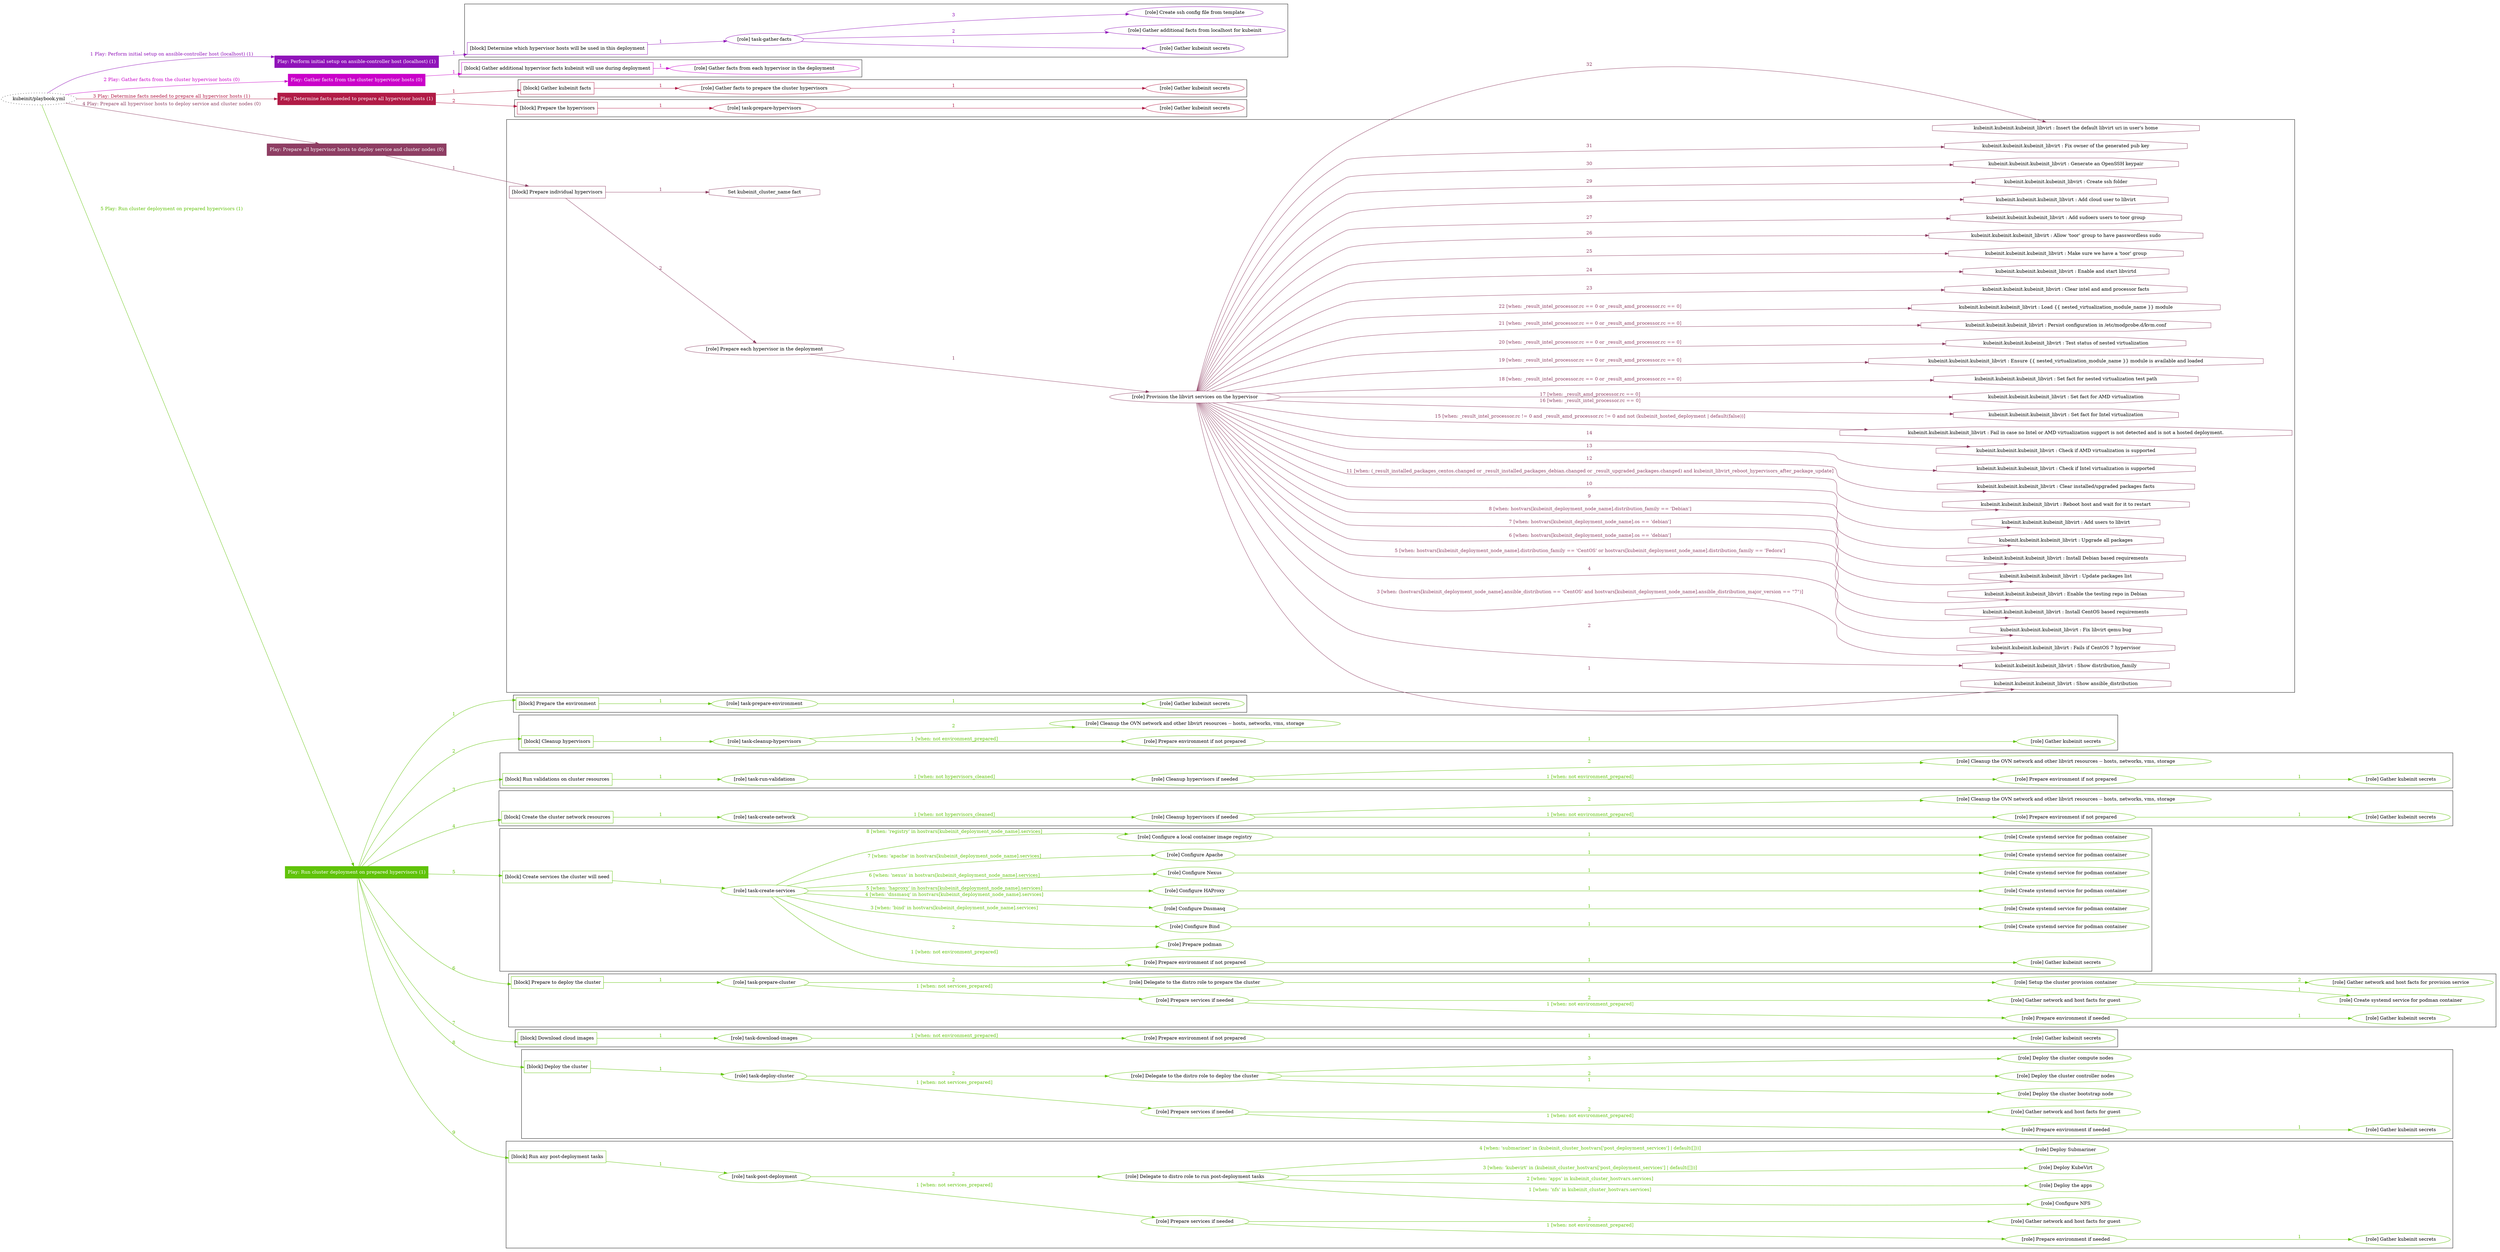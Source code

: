 digraph {
	graph [concentrate=true ordering=in rankdir=LR ratio=fill]
	edge [esep=5 sep=10]
	"kubeinit/playbook.yml" [URL="/home/runner/work/kubeinit/kubeinit/kubeinit/playbook.yml" id=playbook_eaecabcf style=dotted]
	"kubeinit/playbook.yml" -> play_b0868066 [label="1 Play: Perform initial setup on ansible-controller host (localhost) (1)" color="#9013b9" fontcolor="#9013b9" id=edge_play_b0868066 labeltooltip="1 Play: Perform initial setup on ansible-controller host (localhost) (1)" tooltip="1 Play: Perform initial setup on ansible-controller host (localhost) (1)"]
	subgraph "Play: Perform initial setup on ansible-controller host (localhost) (1)" {
		play_b0868066 [label="Play: Perform initial setup on ansible-controller host (localhost) (1)" URL="/home/runner/work/kubeinit/kubeinit/kubeinit/playbook.yml" color="#9013b9" fontcolor="#ffffff" id=play_b0868066 shape=box style=filled tooltip=localhost]
		play_b0868066 -> block_2641a1c6 [label=1 color="#9013b9" fontcolor="#9013b9" id=edge_block_2641a1c6 labeltooltip=1 tooltip=1]
		subgraph cluster_block_2641a1c6 {
			block_2641a1c6 [label="[block] Determine which hypervisor hosts will be used in this deployment" URL="/home/runner/work/kubeinit/kubeinit/kubeinit/playbook.yml" color="#9013b9" id=block_2641a1c6 labeltooltip="Determine which hypervisor hosts will be used in this deployment" shape=box tooltip="Determine which hypervisor hosts will be used in this deployment"]
			block_2641a1c6 -> role_e8855812 [label="1 " color="#9013b9" fontcolor="#9013b9" id=edge_role_e8855812 labeltooltip="1 " tooltip="1 "]
			subgraph "task-gather-facts" {
				role_e8855812 [label="[role] task-gather-facts" URL="/home/runner/work/kubeinit/kubeinit/kubeinit/playbook.yml" color="#9013b9" id=role_e8855812 tooltip="task-gather-facts"]
				role_e8855812 -> role_97d012ef [label="1 " color="#9013b9" fontcolor="#9013b9" id=edge_role_97d012ef labeltooltip="1 " tooltip="1 "]
				subgraph "Gather kubeinit secrets" {
					role_97d012ef [label="[role] Gather kubeinit secrets" URL="/home/runner/.ansible/collections/ansible_collections/kubeinit/kubeinit/roles/kubeinit_prepare/tasks/build_hypervisors_group.yml" color="#9013b9" id=role_97d012ef tooltip="Gather kubeinit secrets"]
				}
				role_e8855812 -> role_3f17c61c [label="2 " color="#9013b9" fontcolor="#9013b9" id=edge_role_3f17c61c labeltooltip="2 " tooltip="2 "]
				subgraph "Gather additional facts from localhost for kubeinit" {
					role_3f17c61c [label="[role] Gather additional facts from localhost for kubeinit" URL="/home/runner/.ansible/collections/ansible_collections/kubeinit/kubeinit/roles/kubeinit_prepare/tasks/build_hypervisors_group.yml" color="#9013b9" id=role_3f17c61c tooltip="Gather additional facts from localhost for kubeinit"]
				}
				role_e8855812 -> role_7e2da47f [label="3 " color="#9013b9" fontcolor="#9013b9" id=edge_role_7e2da47f labeltooltip="3 " tooltip="3 "]
				subgraph "Create ssh config file from template" {
					role_7e2da47f [label="[role] Create ssh config file from template" URL="/home/runner/.ansible/collections/ansible_collections/kubeinit/kubeinit/roles/kubeinit_prepare/tasks/build_hypervisors_group.yml" color="#9013b9" id=role_7e2da47f tooltip="Create ssh config file from template"]
				}
			}
		}
	}
	"kubeinit/playbook.yml" -> play_e38f3418 [label="2 Play: Gather facts from the cluster hypervisor hosts (0)" color="#ca02c9" fontcolor="#ca02c9" id=edge_play_e38f3418 labeltooltip="2 Play: Gather facts from the cluster hypervisor hosts (0)" tooltip="2 Play: Gather facts from the cluster hypervisor hosts (0)"]
	subgraph "Play: Gather facts from the cluster hypervisor hosts (0)" {
		play_e38f3418 [label="Play: Gather facts from the cluster hypervisor hosts (0)" URL="/home/runner/work/kubeinit/kubeinit/kubeinit/playbook.yml" color="#ca02c9" fontcolor="#ffffff" id=play_e38f3418 shape=box style=filled tooltip="Play: Gather facts from the cluster hypervisor hosts (0)"]
		play_e38f3418 -> block_d67c39ef [label=1 color="#ca02c9" fontcolor="#ca02c9" id=edge_block_d67c39ef labeltooltip=1 tooltip=1]
		subgraph cluster_block_d67c39ef {
			block_d67c39ef [label="[block] Gather additional hypervisor facts kubeinit will use during deployment" URL="/home/runner/work/kubeinit/kubeinit/kubeinit/playbook.yml" color="#ca02c9" id=block_d67c39ef labeltooltip="Gather additional hypervisor facts kubeinit will use during deployment" shape=box tooltip="Gather additional hypervisor facts kubeinit will use during deployment"]
			block_d67c39ef -> role_cec469be [label="1 " color="#ca02c9" fontcolor="#ca02c9" id=edge_role_cec469be labeltooltip="1 " tooltip="1 "]
			subgraph "Gather facts from each hypervisor in the deployment" {
				role_cec469be [label="[role] Gather facts from each hypervisor in the deployment" URL="/home/runner/work/kubeinit/kubeinit/kubeinit/playbook.yml" color="#ca02c9" id=role_cec469be tooltip="Gather facts from each hypervisor in the deployment"]
			}
		}
	}
	"kubeinit/playbook.yml" -> play_157a52fa [label="3 Play: Determine facts needed to prepare all hypervisor hosts (1)" color="#b11b46" fontcolor="#b11b46" id=edge_play_157a52fa labeltooltip="3 Play: Determine facts needed to prepare all hypervisor hosts (1)" tooltip="3 Play: Determine facts needed to prepare all hypervisor hosts (1)"]
	subgraph "Play: Determine facts needed to prepare all hypervisor hosts (1)" {
		play_157a52fa [label="Play: Determine facts needed to prepare all hypervisor hosts (1)" URL="/home/runner/work/kubeinit/kubeinit/kubeinit/playbook.yml" color="#b11b46" fontcolor="#ffffff" id=play_157a52fa shape=box style=filled tooltip=localhost]
		play_157a52fa -> block_67558364 [label=1 color="#b11b46" fontcolor="#b11b46" id=edge_block_67558364 labeltooltip=1 tooltip=1]
		subgraph cluster_block_67558364 {
			block_67558364 [label="[block] Gather kubeinit facts" URL="/home/runner/work/kubeinit/kubeinit/kubeinit/playbook.yml" color="#b11b46" id=block_67558364 labeltooltip="Gather kubeinit facts" shape=box tooltip="Gather kubeinit facts"]
			block_67558364 -> role_2882b8df [label="1 " color="#b11b46" fontcolor="#b11b46" id=edge_role_2882b8df labeltooltip="1 " tooltip="1 "]
			subgraph "Gather facts to prepare the cluster hypervisors" {
				role_2882b8df [label="[role] Gather facts to prepare the cluster hypervisors" URL="/home/runner/work/kubeinit/kubeinit/kubeinit/playbook.yml" color="#b11b46" id=role_2882b8df tooltip="Gather facts to prepare the cluster hypervisors"]
				role_2882b8df -> role_10b5aa38 [label="1 " color="#b11b46" fontcolor="#b11b46" id=edge_role_10b5aa38 labeltooltip="1 " tooltip="1 "]
				subgraph "Gather kubeinit secrets" {
					role_10b5aa38 [label="[role] Gather kubeinit secrets" URL="/home/runner/.ansible/collections/ansible_collections/kubeinit/kubeinit/roles/kubeinit_prepare/tasks/gather_kubeinit_facts.yml" color="#b11b46" id=role_10b5aa38 tooltip="Gather kubeinit secrets"]
				}
			}
		}
		play_157a52fa -> block_37538da3 [label=2 color="#b11b46" fontcolor="#b11b46" id=edge_block_37538da3 labeltooltip=2 tooltip=2]
		subgraph cluster_block_37538da3 {
			block_37538da3 [label="[block] Prepare the hypervisors" URL="/home/runner/work/kubeinit/kubeinit/kubeinit/playbook.yml" color="#b11b46" id=block_37538da3 labeltooltip="Prepare the hypervisors" shape=box tooltip="Prepare the hypervisors"]
			block_37538da3 -> role_4a3bc883 [label="1 " color="#b11b46" fontcolor="#b11b46" id=edge_role_4a3bc883 labeltooltip="1 " tooltip="1 "]
			subgraph "task-prepare-hypervisors" {
				role_4a3bc883 [label="[role] task-prepare-hypervisors" URL="/home/runner/work/kubeinit/kubeinit/kubeinit/playbook.yml" color="#b11b46" id=role_4a3bc883 tooltip="task-prepare-hypervisors"]
				role_4a3bc883 -> role_5a62b751 [label="1 " color="#b11b46" fontcolor="#b11b46" id=edge_role_5a62b751 labeltooltip="1 " tooltip="1 "]
				subgraph "Gather kubeinit secrets" {
					role_5a62b751 [label="[role] Gather kubeinit secrets" URL="/home/runner/.ansible/collections/ansible_collections/kubeinit/kubeinit/roles/kubeinit_prepare/tasks/gather_kubeinit_facts.yml" color="#b11b46" id=role_5a62b751 tooltip="Gather kubeinit secrets"]
				}
			}
		}
	}
	"kubeinit/playbook.yml" -> play_2df2a021 [label="4 Play: Prepare all hypervisor hosts to deploy service and cluster nodes (0)" color="#8e3e63" fontcolor="#8e3e63" id=edge_play_2df2a021 labeltooltip="4 Play: Prepare all hypervisor hosts to deploy service and cluster nodes (0)" tooltip="4 Play: Prepare all hypervisor hosts to deploy service and cluster nodes (0)"]
	subgraph "Play: Prepare all hypervisor hosts to deploy service and cluster nodes (0)" {
		play_2df2a021 [label="Play: Prepare all hypervisor hosts to deploy service and cluster nodes (0)" URL="/home/runner/work/kubeinit/kubeinit/kubeinit/playbook.yml" color="#8e3e63" fontcolor="#ffffff" id=play_2df2a021 shape=box style=filled tooltip="Play: Prepare all hypervisor hosts to deploy service and cluster nodes (0)"]
		play_2df2a021 -> block_6a1bfb3f [label=1 color="#8e3e63" fontcolor="#8e3e63" id=edge_block_6a1bfb3f labeltooltip=1 tooltip=1]
		subgraph cluster_block_6a1bfb3f {
			block_6a1bfb3f [label="[block] Prepare individual hypervisors" URL="/home/runner/work/kubeinit/kubeinit/kubeinit/playbook.yml" color="#8e3e63" id=block_6a1bfb3f labeltooltip="Prepare individual hypervisors" shape=box tooltip="Prepare individual hypervisors"]
			block_6a1bfb3f -> role_d1df4c82 [label="2 " color="#8e3e63" fontcolor="#8e3e63" id=edge_role_d1df4c82 labeltooltip="2 " tooltip="2 "]
			subgraph "Prepare each hypervisor in the deployment" {
				role_d1df4c82 [label="[role] Prepare each hypervisor in the deployment" URL="/home/runner/work/kubeinit/kubeinit/kubeinit/playbook.yml" color="#8e3e63" id=role_d1df4c82 tooltip="Prepare each hypervisor in the deployment"]
				role_d1df4c82 -> role_d41819d1 [label="1 " color="#8e3e63" fontcolor="#8e3e63" id=edge_role_d41819d1 labeltooltip="1 " tooltip="1 "]
				subgraph "Provision the libvirt services on the hypervisor" {
					role_d41819d1 [label="[role] Provision the libvirt services on the hypervisor" URL="/home/runner/.ansible/collections/ansible_collections/kubeinit/kubeinit/roles/kubeinit_prepare/tasks/prepare_hypervisor.yml" color="#8e3e63" id=role_d41819d1 tooltip="Provision the libvirt services on the hypervisor"]
					task_516c3f3e [label="kubeinit.kubeinit.kubeinit_libvirt : Show ansible_distribution" URL="/home/runner/.ansible/collections/ansible_collections/kubeinit/kubeinit/roles/kubeinit_libvirt/tasks/main.yml" color="#8e3e63" id=task_516c3f3e shape=octagon tooltip="kubeinit.kubeinit.kubeinit_libvirt : Show ansible_distribution"]
					role_d41819d1 -> task_516c3f3e [label="1 " color="#8e3e63" fontcolor="#8e3e63" id=edge_task_516c3f3e labeltooltip="1 " tooltip="1 "]
					task_472c9736 [label="kubeinit.kubeinit.kubeinit_libvirt : Show distribution_family" URL="/home/runner/.ansible/collections/ansible_collections/kubeinit/kubeinit/roles/kubeinit_libvirt/tasks/main.yml" color="#8e3e63" id=task_472c9736 shape=octagon tooltip="kubeinit.kubeinit.kubeinit_libvirt : Show distribution_family"]
					role_d41819d1 -> task_472c9736 [label="2 " color="#8e3e63" fontcolor="#8e3e63" id=edge_task_472c9736 labeltooltip="2 " tooltip="2 "]
					task_d9d8b03d [label="kubeinit.kubeinit.kubeinit_libvirt : Fails if CentOS 7 hypervisor" URL="/home/runner/.ansible/collections/ansible_collections/kubeinit/kubeinit/roles/kubeinit_libvirt/tasks/main.yml" color="#8e3e63" id=task_d9d8b03d shape=octagon tooltip="kubeinit.kubeinit.kubeinit_libvirt : Fails if CentOS 7 hypervisor"]
					role_d41819d1 -> task_d9d8b03d [label="3 [when: (hostvars[kubeinit_deployment_node_name].ansible_distribution == 'CentOS' and hostvars[kubeinit_deployment_node_name].ansible_distribution_major_version == \"7\")]" color="#8e3e63" fontcolor="#8e3e63" id=edge_task_d9d8b03d labeltooltip="3 [when: (hostvars[kubeinit_deployment_node_name].ansible_distribution == 'CentOS' and hostvars[kubeinit_deployment_node_name].ansible_distribution_major_version == \"7\")]" tooltip="3 [when: (hostvars[kubeinit_deployment_node_name].ansible_distribution == 'CentOS' and hostvars[kubeinit_deployment_node_name].ansible_distribution_major_version == \"7\")]"]
					task_759749cd [label="kubeinit.kubeinit.kubeinit_libvirt : Fix libvirt qemu bug" URL="/home/runner/.ansible/collections/ansible_collections/kubeinit/kubeinit/roles/kubeinit_libvirt/tasks/main.yml" color="#8e3e63" id=task_759749cd shape=octagon tooltip="kubeinit.kubeinit.kubeinit_libvirt : Fix libvirt qemu bug"]
					role_d41819d1 -> task_759749cd [label="4 " color="#8e3e63" fontcolor="#8e3e63" id=edge_task_759749cd labeltooltip="4 " tooltip="4 "]
					task_7c61a6cf [label="kubeinit.kubeinit.kubeinit_libvirt : Install CentOS based requirements" URL="/home/runner/.ansible/collections/ansible_collections/kubeinit/kubeinit/roles/kubeinit_libvirt/tasks/main.yml" color="#8e3e63" id=task_7c61a6cf shape=octagon tooltip="kubeinit.kubeinit.kubeinit_libvirt : Install CentOS based requirements"]
					role_d41819d1 -> task_7c61a6cf [label="5 [when: hostvars[kubeinit_deployment_node_name].distribution_family == 'CentOS' or hostvars[kubeinit_deployment_node_name].distribution_family == 'Fedora']" color="#8e3e63" fontcolor="#8e3e63" id=edge_task_7c61a6cf labeltooltip="5 [when: hostvars[kubeinit_deployment_node_name].distribution_family == 'CentOS' or hostvars[kubeinit_deployment_node_name].distribution_family == 'Fedora']" tooltip="5 [when: hostvars[kubeinit_deployment_node_name].distribution_family == 'CentOS' or hostvars[kubeinit_deployment_node_name].distribution_family == 'Fedora']"]
					task_3d4e02b1 [label="kubeinit.kubeinit.kubeinit_libvirt : Enable the testing repo in Debian" URL="/home/runner/.ansible/collections/ansible_collections/kubeinit/kubeinit/roles/kubeinit_libvirt/tasks/main.yml" color="#8e3e63" id=task_3d4e02b1 shape=octagon tooltip="kubeinit.kubeinit.kubeinit_libvirt : Enable the testing repo in Debian"]
					role_d41819d1 -> task_3d4e02b1 [label="6 [when: hostvars[kubeinit_deployment_node_name].os == 'debian']" color="#8e3e63" fontcolor="#8e3e63" id=edge_task_3d4e02b1 labeltooltip="6 [when: hostvars[kubeinit_deployment_node_name].os == 'debian']" tooltip="6 [when: hostvars[kubeinit_deployment_node_name].os == 'debian']"]
					task_6b0ca02a [label="kubeinit.kubeinit.kubeinit_libvirt : Update packages list" URL="/home/runner/.ansible/collections/ansible_collections/kubeinit/kubeinit/roles/kubeinit_libvirt/tasks/main.yml" color="#8e3e63" id=task_6b0ca02a shape=octagon tooltip="kubeinit.kubeinit.kubeinit_libvirt : Update packages list"]
					role_d41819d1 -> task_6b0ca02a [label="7 [when: hostvars[kubeinit_deployment_node_name].os == 'debian']" color="#8e3e63" fontcolor="#8e3e63" id=edge_task_6b0ca02a labeltooltip="7 [when: hostvars[kubeinit_deployment_node_name].os == 'debian']" tooltip="7 [when: hostvars[kubeinit_deployment_node_name].os == 'debian']"]
					task_b330d4b6 [label="kubeinit.kubeinit.kubeinit_libvirt : Install Debian based requirements" URL="/home/runner/.ansible/collections/ansible_collections/kubeinit/kubeinit/roles/kubeinit_libvirt/tasks/main.yml" color="#8e3e63" id=task_b330d4b6 shape=octagon tooltip="kubeinit.kubeinit.kubeinit_libvirt : Install Debian based requirements"]
					role_d41819d1 -> task_b330d4b6 [label="8 [when: hostvars[kubeinit_deployment_node_name].distribution_family == 'Debian']" color="#8e3e63" fontcolor="#8e3e63" id=edge_task_b330d4b6 labeltooltip="8 [when: hostvars[kubeinit_deployment_node_name].distribution_family == 'Debian']" tooltip="8 [when: hostvars[kubeinit_deployment_node_name].distribution_family == 'Debian']"]
					task_cc2ae2c5 [label="kubeinit.kubeinit.kubeinit_libvirt : Upgrade all packages" URL="/home/runner/.ansible/collections/ansible_collections/kubeinit/kubeinit/roles/kubeinit_libvirt/tasks/main.yml" color="#8e3e63" id=task_cc2ae2c5 shape=octagon tooltip="kubeinit.kubeinit.kubeinit_libvirt : Upgrade all packages"]
					role_d41819d1 -> task_cc2ae2c5 [label="9 " color="#8e3e63" fontcolor="#8e3e63" id=edge_task_cc2ae2c5 labeltooltip="9 " tooltip="9 "]
					task_a1b4ab1f [label="kubeinit.kubeinit.kubeinit_libvirt : Add users to libvirt" URL="/home/runner/.ansible/collections/ansible_collections/kubeinit/kubeinit/roles/kubeinit_libvirt/tasks/main.yml" color="#8e3e63" id=task_a1b4ab1f shape=octagon tooltip="kubeinit.kubeinit.kubeinit_libvirt : Add users to libvirt"]
					role_d41819d1 -> task_a1b4ab1f [label="10 " color="#8e3e63" fontcolor="#8e3e63" id=edge_task_a1b4ab1f labeltooltip="10 " tooltip="10 "]
					task_a27bb873 [label="kubeinit.kubeinit.kubeinit_libvirt : Reboot host and wait for it to restart" URL="/home/runner/.ansible/collections/ansible_collections/kubeinit/kubeinit/roles/kubeinit_libvirt/tasks/main.yml" color="#8e3e63" id=task_a27bb873 shape=octagon tooltip="kubeinit.kubeinit.kubeinit_libvirt : Reboot host and wait for it to restart"]
					role_d41819d1 -> task_a27bb873 [label="11 [when: (_result_installed_packages_centos.changed or _result_installed_packages_debian.changed or _result_upgraded_packages.changed) and kubeinit_libvirt_reboot_hypervisors_after_package_update]" color="#8e3e63" fontcolor="#8e3e63" id=edge_task_a27bb873 labeltooltip="11 [when: (_result_installed_packages_centos.changed or _result_installed_packages_debian.changed or _result_upgraded_packages.changed) and kubeinit_libvirt_reboot_hypervisors_after_package_update]" tooltip="11 [when: (_result_installed_packages_centos.changed or _result_installed_packages_debian.changed or _result_upgraded_packages.changed) and kubeinit_libvirt_reboot_hypervisors_after_package_update]"]
					task_0bc5b1aa [label="kubeinit.kubeinit.kubeinit_libvirt : Clear installed/upgraded packages facts" URL="/home/runner/.ansible/collections/ansible_collections/kubeinit/kubeinit/roles/kubeinit_libvirt/tasks/main.yml" color="#8e3e63" id=task_0bc5b1aa shape=octagon tooltip="kubeinit.kubeinit.kubeinit_libvirt : Clear installed/upgraded packages facts"]
					role_d41819d1 -> task_0bc5b1aa [label="12 " color="#8e3e63" fontcolor="#8e3e63" id=edge_task_0bc5b1aa labeltooltip="12 " tooltip="12 "]
					task_7b8883b3 [label="kubeinit.kubeinit.kubeinit_libvirt : Check if Intel virtualization is supported" URL="/home/runner/.ansible/collections/ansible_collections/kubeinit/kubeinit/roles/kubeinit_libvirt/tasks/main.yml" color="#8e3e63" id=task_7b8883b3 shape=octagon tooltip="kubeinit.kubeinit.kubeinit_libvirt : Check if Intel virtualization is supported"]
					role_d41819d1 -> task_7b8883b3 [label="13 " color="#8e3e63" fontcolor="#8e3e63" id=edge_task_7b8883b3 labeltooltip="13 " tooltip="13 "]
					task_40979b9d [label="kubeinit.kubeinit.kubeinit_libvirt : Check if AMD virtualization is supported" URL="/home/runner/.ansible/collections/ansible_collections/kubeinit/kubeinit/roles/kubeinit_libvirt/tasks/main.yml" color="#8e3e63" id=task_40979b9d shape=octagon tooltip="kubeinit.kubeinit.kubeinit_libvirt : Check if AMD virtualization is supported"]
					role_d41819d1 -> task_40979b9d [label="14 " color="#8e3e63" fontcolor="#8e3e63" id=edge_task_40979b9d labeltooltip="14 " tooltip="14 "]
					task_2dca52bd [label="kubeinit.kubeinit.kubeinit_libvirt : Fail in case no Intel or AMD virtualization support is not detected and is not a hosted deployment." URL="/home/runner/.ansible/collections/ansible_collections/kubeinit/kubeinit/roles/kubeinit_libvirt/tasks/main.yml" color="#8e3e63" id=task_2dca52bd shape=octagon tooltip="kubeinit.kubeinit.kubeinit_libvirt : Fail in case no Intel or AMD virtualization support is not detected and is not a hosted deployment."]
					role_d41819d1 -> task_2dca52bd [label="15 [when: _result_intel_processor.rc != 0 and _result_amd_processor.rc != 0 and not (kubeinit_hosted_deployment | default(false))]" color="#8e3e63" fontcolor="#8e3e63" id=edge_task_2dca52bd labeltooltip="15 [when: _result_intel_processor.rc != 0 and _result_amd_processor.rc != 0 and not (kubeinit_hosted_deployment | default(false))]" tooltip="15 [when: _result_intel_processor.rc != 0 and _result_amd_processor.rc != 0 and not (kubeinit_hosted_deployment | default(false))]"]
					task_59ec119d [label="kubeinit.kubeinit.kubeinit_libvirt : Set fact for Intel virtualization" URL="/home/runner/.ansible/collections/ansible_collections/kubeinit/kubeinit/roles/kubeinit_libvirt/tasks/main.yml" color="#8e3e63" id=task_59ec119d shape=octagon tooltip="kubeinit.kubeinit.kubeinit_libvirt : Set fact for Intel virtualization"]
					role_d41819d1 -> task_59ec119d [label="16 [when: _result_intel_processor.rc == 0]" color="#8e3e63" fontcolor="#8e3e63" id=edge_task_59ec119d labeltooltip="16 [when: _result_intel_processor.rc == 0]" tooltip="16 [when: _result_intel_processor.rc == 0]"]
					task_8e91d3f6 [label="kubeinit.kubeinit.kubeinit_libvirt : Set fact for AMD virtualization" URL="/home/runner/.ansible/collections/ansible_collections/kubeinit/kubeinit/roles/kubeinit_libvirt/tasks/main.yml" color="#8e3e63" id=task_8e91d3f6 shape=octagon tooltip="kubeinit.kubeinit.kubeinit_libvirt : Set fact for AMD virtualization"]
					role_d41819d1 -> task_8e91d3f6 [label="17 [when: _result_amd_processor.rc == 0]" color="#8e3e63" fontcolor="#8e3e63" id=edge_task_8e91d3f6 labeltooltip="17 [when: _result_amd_processor.rc == 0]" tooltip="17 [when: _result_amd_processor.rc == 0]"]
					task_3128c56c [label="kubeinit.kubeinit.kubeinit_libvirt : Set fact for nested virtualization test path" URL="/home/runner/.ansible/collections/ansible_collections/kubeinit/kubeinit/roles/kubeinit_libvirt/tasks/main.yml" color="#8e3e63" id=task_3128c56c shape=octagon tooltip="kubeinit.kubeinit.kubeinit_libvirt : Set fact for nested virtualization test path"]
					role_d41819d1 -> task_3128c56c [label="18 [when: _result_intel_processor.rc == 0 or _result_amd_processor.rc == 0]" color="#8e3e63" fontcolor="#8e3e63" id=edge_task_3128c56c labeltooltip="18 [when: _result_intel_processor.rc == 0 or _result_amd_processor.rc == 0]" tooltip="18 [when: _result_intel_processor.rc == 0 or _result_amd_processor.rc == 0]"]
					task_c48c03e2 [label="kubeinit.kubeinit.kubeinit_libvirt : Ensure {{ nested_virtualization_module_name }} module is available and loaded" URL="/home/runner/.ansible/collections/ansible_collections/kubeinit/kubeinit/roles/kubeinit_libvirt/tasks/main.yml" color="#8e3e63" id=task_c48c03e2 shape=octagon tooltip="kubeinit.kubeinit.kubeinit_libvirt : Ensure {{ nested_virtualization_module_name }} module is available and loaded"]
					role_d41819d1 -> task_c48c03e2 [label="19 [when: _result_intel_processor.rc == 0 or _result_amd_processor.rc == 0]" color="#8e3e63" fontcolor="#8e3e63" id=edge_task_c48c03e2 labeltooltip="19 [when: _result_intel_processor.rc == 0 or _result_amd_processor.rc == 0]" tooltip="19 [when: _result_intel_processor.rc == 0 or _result_amd_processor.rc == 0]"]
					task_c4c6c3fd [label="kubeinit.kubeinit.kubeinit_libvirt : Test status of nested virtualization" URL="/home/runner/.ansible/collections/ansible_collections/kubeinit/kubeinit/roles/kubeinit_libvirt/tasks/main.yml" color="#8e3e63" id=task_c4c6c3fd shape=octagon tooltip="kubeinit.kubeinit.kubeinit_libvirt : Test status of nested virtualization"]
					role_d41819d1 -> task_c4c6c3fd [label="20 [when: _result_intel_processor.rc == 0 or _result_amd_processor.rc == 0]" color="#8e3e63" fontcolor="#8e3e63" id=edge_task_c4c6c3fd labeltooltip="20 [when: _result_intel_processor.rc == 0 or _result_amd_processor.rc == 0]" tooltip="20 [when: _result_intel_processor.rc == 0 or _result_amd_processor.rc == 0]"]
					task_3dc3e2b3 [label="kubeinit.kubeinit.kubeinit_libvirt : Persist configuration in /etc/modprobe.d/kvm.conf" URL="/home/runner/.ansible/collections/ansible_collections/kubeinit/kubeinit/roles/kubeinit_libvirt/tasks/main.yml" color="#8e3e63" id=task_3dc3e2b3 shape=octagon tooltip="kubeinit.kubeinit.kubeinit_libvirt : Persist configuration in /etc/modprobe.d/kvm.conf"]
					role_d41819d1 -> task_3dc3e2b3 [label="21 [when: _result_intel_processor.rc == 0 or _result_amd_processor.rc == 0]" color="#8e3e63" fontcolor="#8e3e63" id=edge_task_3dc3e2b3 labeltooltip="21 [when: _result_intel_processor.rc == 0 or _result_amd_processor.rc == 0]" tooltip="21 [when: _result_intel_processor.rc == 0 or _result_amd_processor.rc == 0]"]
					task_6bf8427a [label="kubeinit.kubeinit.kubeinit_libvirt : Load {{ nested_virtualization_module_name }} module" URL="/home/runner/.ansible/collections/ansible_collections/kubeinit/kubeinit/roles/kubeinit_libvirt/tasks/main.yml" color="#8e3e63" id=task_6bf8427a shape=octagon tooltip="kubeinit.kubeinit.kubeinit_libvirt : Load {{ nested_virtualization_module_name }} module"]
					role_d41819d1 -> task_6bf8427a [label="22 [when: _result_intel_processor.rc == 0 or _result_amd_processor.rc == 0]" color="#8e3e63" fontcolor="#8e3e63" id=edge_task_6bf8427a labeltooltip="22 [when: _result_intel_processor.rc == 0 or _result_amd_processor.rc == 0]" tooltip="22 [when: _result_intel_processor.rc == 0 or _result_amd_processor.rc == 0]"]
					task_0333996e [label="kubeinit.kubeinit.kubeinit_libvirt : Clear intel and amd processor facts" URL="/home/runner/.ansible/collections/ansible_collections/kubeinit/kubeinit/roles/kubeinit_libvirt/tasks/main.yml" color="#8e3e63" id=task_0333996e shape=octagon tooltip="kubeinit.kubeinit.kubeinit_libvirt : Clear intel and amd processor facts"]
					role_d41819d1 -> task_0333996e [label="23 " color="#8e3e63" fontcolor="#8e3e63" id=edge_task_0333996e labeltooltip="23 " tooltip="23 "]
					task_ed7cd497 [label="kubeinit.kubeinit.kubeinit_libvirt : Enable and start libvirtd" URL="/home/runner/.ansible/collections/ansible_collections/kubeinit/kubeinit/roles/kubeinit_libvirt/tasks/main.yml" color="#8e3e63" id=task_ed7cd497 shape=octagon tooltip="kubeinit.kubeinit.kubeinit_libvirt : Enable and start libvirtd"]
					role_d41819d1 -> task_ed7cd497 [label="24 " color="#8e3e63" fontcolor="#8e3e63" id=edge_task_ed7cd497 labeltooltip="24 " tooltip="24 "]
					task_77a6ce5e [label="kubeinit.kubeinit.kubeinit_libvirt : Make sure we have a 'toor' group" URL="/home/runner/.ansible/collections/ansible_collections/kubeinit/kubeinit/roles/kubeinit_libvirt/tasks/60_create_cloud_user.yml" color="#8e3e63" id=task_77a6ce5e shape=octagon tooltip="kubeinit.kubeinit.kubeinit_libvirt : Make sure we have a 'toor' group"]
					role_d41819d1 -> task_77a6ce5e [label="25 " color="#8e3e63" fontcolor="#8e3e63" id=edge_task_77a6ce5e labeltooltip="25 " tooltip="25 "]
					task_3077507d [label="kubeinit.kubeinit.kubeinit_libvirt : Allow 'toor' group to have passwordless sudo" URL="/home/runner/.ansible/collections/ansible_collections/kubeinit/kubeinit/roles/kubeinit_libvirt/tasks/60_create_cloud_user.yml" color="#8e3e63" id=task_3077507d shape=octagon tooltip="kubeinit.kubeinit.kubeinit_libvirt : Allow 'toor' group to have passwordless sudo"]
					role_d41819d1 -> task_3077507d [label="26 " color="#8e3e63" fontcolor="#8e3e63" id=edge_task_3077507d labeltooltip="26 " tooltip="26 "]
					task_5537939f [label="kubeinit.kubeinit.kubeinit_libvirt : Add sudoers users to toor group" URL="/home/runner/.ansible/collections/ansible_collections/kubeinit/kubeinit/roles/kubeinit_libvirt/tasks/60_create_cloud_user.yml" color="#8e3e63" id=task_5537939f shape=octagon tooltip="kubeinit.kubeinit.kubeinit_libvirt : Add sudoers users to toor group"]
					role_d41819d1 -> task_5537939f [label="27 " color="#8e3e63" fontcolor="#8e3e63" id=edge_task_5537939f labeltooltip="27 " tooltip="27 "]
					task_bd247923 [label="kubeinit.kubeinit.kubeinit_libvirt : Add cloud user to libvirt" URL="/home/runner/.ansible/collections/ansible_collections/kubeinit/kubeinit/roles/kubeinit_libvirt/tasks/60_create_cloud_user.yml" color="#8e3e63" id=task_bd247923 shape=octagon tooltip="kubeinit.kubeinit.kubeinit_libvirt : Add cloud user to libvirt"]
					role_d41819d1 -> task_bd247923 [label="28 " color="#8e3e63" fontcolor="#8e3e63" id=edge_task_bd247923 labeltooltip="28 " tooltip="28 "]
					task_9cdebf39 [label="kubeinit.kubeinit.kubeinit_libvirt : Create ssh folder" URL="/home/runner/.ansible/collections/ansible_collections/kubeinit/kubeinit/roles/kubeinit_libvirt/tasks/60_create_cloud_user.yml" color="#8e3e63" id=task_9cdebf39 shape=octagon tooltip="kubeinit.kubeinit.kubeinit_libvirt : Create ssh folder"]
					role_d41819d1 -> task_9cdebf39 [label="29 " color="#8e3e63" fontcolor="#8e3e63" id=edge_task_9cdebf39 labeltooltip="29 " tooltip="29 "]
					task_344936f1 [label="kubeinit.kubeinit.kubeinit_libvirt : Generate an OpenSSH keypair" URL="/home/runner/.ansible/collections/ansible_collections/kubeinit/kubeinit/roles/kubeinit_libvirt/tasks/60_create_cloud_user.yml" color="#8e3e63" id=task_344936f1 shape=octagon tooltip="kubeinit.kubeinit.kubeinit_libvirt : Generate an OpenSSH keypair"]
					role_d41819d1 -> task_344936f1 [label="30 " color="#8e3e63" fontcolor="#8e3e63" id=edge_task_344936f1 labeltooltip="30 " tooltip="30 "]
					task_749344f7 [label="kubeinit.kubeinit.kubeinit_libvirt : Fix owner of the generated pub key" URL="/home/runner/.ansible/collections/ansible_collections/kubeinit/kubeinit/roles/kubeinit_libvirt/tasks/60_create_cloud_user.yml" color="#8e3e63" id=task_749344f7 shape=octagon tooltip="kubeinit.kubeinit.kubeinit_libvirt : Fix owner of the generated pub key"]
					role_d41819d1 -> task_749344f7 [label="31 " color="#8e3e63" fontcolor="#8e3e63" id=edge_task_749344f7 labeltooltip="31 " tooltip="31 "]
					task_885183f2 [label="kubeinit.kubeinit.kubeinit_libvirt : Insert the default libvirt uri in user's home" URL="/home/runner/.ansible/collections/ansible_collections/kubeinit/kubeinit/roles/kubeinit_libvirt/tasks/60_create_cloud_user.yml" color="#8e3e63" id=task_885183f2 shape=octagon tooltip="kubeinit.kubeinit.kubeinit_libvirt : Insert the default libvirt uri in user's home"]
					role_d41819d1 -> task_885183f2 [label="32 " color="#8e3e63" fontcolor="#8e3e63" id=edge_task_885183f2 labeltooltip="32 " tooltip="32 "]
				}
			}
			task_da71e76d [label="Set kubeinit_cluster_name fact" URL="/home/runner/work/kubeinit/kubeinit/kubeinit/playbook.yml" color="#8e3e63" id=task_da71e76d shape=octagon tooltip="Set kubeinit_cluster_name fact"]
			block_6a1bfb3f -> task_da71e76d [label="1 " color="#8e3e63" fontcolor="#8e3e63" id=edge_task_da71e76d labeltooltip="1 " tooltip="1 "]
		}
	}
	"kubeinit/playbook.yml" -> play_d39940c7 [label="5 Play: Run cluster deployment on prepared hypervisors (1)" color="#60c309" fontcolor="#60c309" id=edge_play_d39940c7 labeltooltip="5 Play: Run cluster deployment on prepared hypervisors (1)" tooltip="5 Play: Run cluster deployment on prepared hypervisors (1)"]
	subgraph "Play: Run cluster deployment on prepared hypervisors (1)" {
		play_d39940c7 [label="Play: Run cluster deployment on prepared hypervisors (1)" URL="/home/runner/work/kubeinit/kubeinit/kubeinit/playbook.yml" color="#60c309" fontcolor="#ffffff" id=play_d39940c7 shape=box style=filled tooltip=localhost]
		play_d39940c7 -> block_2b1966e7 [label=1 color="#60c309" fontcolor="#60c309" id=edge_block_2b1966e7 labeltooltip=1 tooltip=1]
		subgraph cluster_block_2b1966e7 {
			block_2b1966e7 [label="[block] Prepare the environment" URL="/home/runner/work/kubeinit/kubeinit/kubeinit/playbook.yml" color="#60c309" id=block_2b1966e7 labeltooltip="Prepare the environment" shape=box tooltip="Prepare the environment"]
			block_2b1966e7 -> role_8a8901e0 [label="1 " color="#60c309" fontcolor="#60c309" id=edge_role_8a8901e0 labeltooltip="1 " tooltip="1 "]
			subgraph "task-prepare-environment" {
				role_8a8901e0 [label="[role] task-prepare-environment" URL="/home/runner/work/kubeinit/kubeinit/kubeinit/playbook.yml" color="#60c309" id=role_8a8901e0 tooltip="task-prepare-environment"]
				role_8a8901e0 -> role_713b06fb [label="1 " color="#60c309" fontcolor="#60c309" id=edge_role_713b06fb labeltooltip="1 " tooltip="1 "]
				subgraph "Gather kubeinit secrets" {
					role_713b06fb [label="[role] Gather kubeinit secrets" URL="/home/runner/.ansible/collections/ansible_collections/kubeinit/kubeinit/roles/kubeinit_prepare/tasks/gather_kubeinit_facts.yml" color="#60c309" id=role_713b06fb tooltip="Gather kubeinit secrets"]
				}
			}
		}
		play_d39940c7 -> block_d382ce40 [label=2 color="#60c309" fontcolor="#60c309" id=edge_block_d382ce40 labeltooltip=2 tooltip=2]
		subgraph cluster_block_d382ce40 {
			block_d382ce40 [label="[block] Cleanup hypervisors" URL="/home/runner/work/kubeinit/kubeinit/kubeinit/playbook.yml" color="#60c309" id=block_d382ce40 labeltooltip="Cleanup hypervisors" shape=box tooltip="Cleanup hypervisors"]
			block_d382ce40 -> role_b132155a [label="1 " color="#60c309" fontcolor="#60c309" id=edge_role_b132155a labeltooltip="1 " tooltip="1 "]
			subgraph "task-cleanup-hypervisors" {
				role_b132155a [label="[role] task-cleanup-hypervisors" URL="/home/runner/work/kubeinit/kubeinit/kubeinit/playbook.yml" color="#60c309" id=role_b132155a tooltip="task-cleanup-hypervisors"]
				role_b132155a -> role_64c0f18d [label="1 [when: not environment_prepared]" color="#60c309" fontcolor="#60c309" id=edge_role_64c0f18d labeltooltip="1 [when: not environment_prepared]" tooltip="1 [when: not environment_prepared]"]
				subgraph "Prepare environment if not prepared" {
					role_64c0f18d [label="[role] Prepare environment if not prepared" URL="/home/runner/.ansible/collections/ansible_collections/kubeinit/kubeinit/roles/kubeinit_prepare/tasks/cleanup_hypervisors.yml" color="#60c309" id=role_64c0f18d tooltip="Prepare environment if not prepared"]
					role_64c0f18d -> role_5b665106 [label="1 " color="#60c309" fontcolor="#60c309" id=edge_role_5b665106 labeltooltip="1 " tooltip="1 "]
					subgraph "Gather kubeinit secrets" {
						role_5b665106 [label="[role] Gather kubeinit secrets" URL="/home/runner/.ansible/collections/ansible_collections/kubeinit/kubeinit/roles/kubeinit_prepare/tasks/gather_kubeinit_facts.yml" color="#60c309" id=role_5b665106 tooltip="Gather kubeinit secrets"]
					}
				}
				role_b132155a -> role_49bf19aa [label="2 " color="#60c309" fontcolor="#60c309" id=edge_role_49bf19aa labeltooltip="2 " tooltip="2 "]
				subgraph "Cleanup the OVN network and other libvirt resources -- hosts, networks, vms, storage" {
					role_49bf19aa [label="[role] Cleanup the OVN network and other libvirt resources -- hosts, networks, vms, storage" URL="/home/runner/.ansible/collections/ansible_collections/kubeinit/kubeinit/roles/kubeinit_prepare/tasks/cleanup_hypervisors.yml" color="#60c309" id=role_49bf19aa tooltip="Cleanup the OVN network and other libvirt resources -- hosts, networks, vms, storage"]
				}
			}
		}
		play_d39940c7 -> block_312712c1 [label=3 color="#60c309" fontcolor="#60c309" id=edge_block_312712c1 labeltooltip=3 tooltip=3]
		subgraph cluster_block_312712c1 {
			block_312712c1 [label="[block] Run validations on cluster resources" URL="/home/runner/work/kubeinit/kubeinit/kubeinit/playbook.yml" color="#60c309" id=block_312712c1 labeltooltip="Run validations on cluster resources" shape=box tooltip="Run validations on cluster resources"]
			block_312712c1 -> role_96a09d00 [label="1 " color="#60c309" fontcolor="#60c309" id=edge_role_96a09d00 labeltooltip="1 " tooltip="1 "]
			subgraph "task-run-validations" {
				role_96a09d00 [label="[role] task-run-validations" URL="/home/runner/work/kubeinit/kubeinit/kubeinit/playbook.yml" color="#60c309" id=role_96a09d00 tooltip="task-run-validations"]
				role_96a09d00 -> role_e964af31 [label="1 [when: not hypervisors_cleaned]" color="#60c309" fontcolor="#60c309" id=edge_role_e964af31 labeltooltip="1 [when: not hypervisors_cleaned]" tooltip="1 [when: not hypervisors_cleaned]"]
				subgraph "Cleanup hypervisors if needed" {
					role_e964af31 [label="[role] Cleanup hypervisors if needed" URL="/home/runner/.ansible/collections/ansible_collections/kubeinit/kubeinit/roles/kubeinit_validations/tasks/main.yml" color="#60c309" id=role_e964af31 tooltip="Cleanup hypervisors if needed"]
					role_e964af31 -> role_35665ffd [label="1 [when: not environment_prepared]" color="#60c309" fontcolor="#60c309" id=edge_role_35665ffd labeltooltip="1 [when: not environment_prepared]" tooltip="1 [when: not environment_prepared]"]
					subgraph "Prepare environment if not prepared" {
						role_35665ffd [label="[role] Prepare environment if not prepared" URL="/home/runner/.ansible/collections/ansible_collections/kubeinit/kubeinit/roles/kubeinit_prepare/tasks/cleanup_hypervisors.yml" color="#60c309" id=role_35665ffd tooltip="Prepare environment if not prepared"]
						role_35665ffd -> role_e4be4227 [label="1 " color="#60c309" fontcolor="#60c309" id=edge_role_e4be4227 labeltooltip="1 " tooltip="1 "]
						subgraph "Gather kubeinit secrets" {
							role_e4be4227 [label="[role] Gather kubeinit secrets" URL="/home/runner/.ansible/collections/ansible_collections/kubeinit/kubeinit/roles/kubeinit_prepare/tasks/gather_kubeinit_facts.yml" color="#60c309" id=role_e4be4227 tooltip="Gather kubeinit secrets"]
						}
					}
					role_e964af31 -> role_0c91d61a [label="2 " color="#60c309" fontcolor="#60c309" id=edge_role_0c91d61a labeltooltip="2 " tooltip="2 "]
					subgraph "Cleanup the OVN network and other libvirt resources -- hosts, networks, vms, storage" {
						role_0c91d61a [label="[role] Cleanup the OVN network and other libvirt resources -- hosts, networks, vms, storage" URL="/home/runner/.ansible/collections/ansible_collections/kubeinit/kubeinit/roles/kubeinit_prepare/tasks/cleanup_hypervisors.yml" color="#60c309" id=role_0c91d61a tooltip="Cleanup the OVN network and other libvirt resources -- hosts, networks, vms, storage"]
					}
				}
			}
		}
		play_d39940c7 -> block_6239925a [label=4 color="#60c309" fontcolor="#60c309" id=edge_block_6239925a labeltooltip=4 tooltip=4]
		subgraph cluster_block_6239925a {
			block_6239925a [label="[block] Create the cluster network resources" URL="/home/runner/work/kubeinit/kubeinit/kubeinit/playbook.yml" color="#60c309" id=block_6239925a labeltooltip="Create the cluster network resources" shape=box tooltip="Create the cluster network resources"]
			block_6239925a -> role_3db25d89 [label="1 " color="#60c309" fontcolor="#60c309" id=edge_role_3db25d89 labeltooltip="1 " tooltip="1 "]
			subgraph "task-create-network" {
				role_3db25d89 [label="[role] task-create-network" URL="/home/runner/work/kubeinit/kubeinit/kubeinit/playbook.yml" color="#60c309" id=role_3db25d89 tooltip="task-create-network"]
				role_3db25d89 -> role_96366817 [label="1 [when: not hypervisors_cleaned]" color="#60c309" fontcolor="#60c309" id=edge_role_96366817 labeltooltip="1 [when: not hypervisors_cleaned]" tooltip="1 [when: not hypervisors_cleaned]"]
				subgraph "Cleanup hypervisors if needed" {
					role_96366817 [label="[role] Cleanup hypervisors if needed" URL="/home/runner/.ansible/collections/ansible_collections/kubeinit/kubeinit/roles/kubeinit_libvirt/tasks/create_network.yml" color="#60c309" id=role_96366817 tooltip="Cleanup hypervisors if needed"]
					role_96366817 -> role_ad842c9f [label="1 [when: not environment_prepared]" color="#60c309" fontcolor="#60c309" id=edge_role_ad842c9f labeltooltip="1 [when: not environment_prepared]" tooltip="1 [when: not environment_prepared]"]
					subgraph "Prepare environment if not prepared" {
						role_ad842c9f [label="[role] Prepare environment if not prepared" URL="/home/runner/.ansible/collections/ansible_collections/kubeinit/kubeinit/roles/kubeinit_prepare/tasks/cleanup_hypervisors.yml" color="#60c309" id=role_ad842c9f tooltip="Prepare environment if not prepared"]
						role_ad842c9f -> role_35799ccc [label="1 " color="#60c309" fontcolor="#60c309" id=edge_role_35799ccc labeltooltip="1 " tooltip="1 "]
						subgraph "Gather kubeinit secrets" {
							role_35799ccc [label="[role] Gather kubeinit secrets" URL="/home/runner/.ansible/collections/ansible_collections/kubeinit/kubeinit/roles/kubeinit_prepare/tasks/gather_kubeinit_facts.yml" color="#60c309" id=role_35799ccc tooltip="Gather kubeinit secrets"]
						}
					}
					role_96366817 -> role_9b2bd513 [label="2 " color="#60c309" fontcolor="#60c309" id=edge_role_9b2bd513 labeltooltip="2 " tooltip="2 "]
					subgraph "Cleanup the OVN network and other libvirt resources -- hosts, networks, vms, storage" {
						role_9b2bd513 [label="[role] Cleanup the OVN network and other libvirt resources -- hosts, networks, vms, storage" URL="/home/runner/.ansible/collections/ansible_collections/kubeinit/kubeinit/roles/kubeinit_prepare/tasks/cleanup_hypervisors.yml" color="#60c309" id=role_9b2bd513 tooltip="Cleanup the OVN network and other libvirt resources -- hosts, networks, vms, storage"]
					}
				}
			}
		}
		play_d39940c7 -> block_4c2a3175 [label=5 color="#60c309" fontcolor="#60c309" id=edge_block_4c2a3175 labeltooltip=5 tooltip=5]
		subgraph cluster_block_4c2a3175 {
			block_4c2a3175 [label="[block] Create services the cluster will need" URL="/home/runner/work/kubeinit/kubeinit/kubeinit/playbook.yml" color="#60c309" id=block_4c2a3175 labeltooltip="Create services the cluster will need" shape=box tooltip="Create services the cluster will need"]
			block_4c2a3175 -> role_0b65e974 [label="1 " color="#60c309" fontcolor="#60c309" id=edge_role_0b65e974 labeltooltip="1 " tooltip="1 "]
			subgraph "task-create-services" {
				role_0b65e974 [label="[role] task-create-services" URL="/home/runner/work/kubeinit/kubeinit/kubeinit/playbook.yml" color="#60c309" id=role_0b65e974 tooltip="task-create-services"]
				role_0b65e974 -> role_041c88d1 [label="1 [when: not environment_prepared]" color="#60c309" fontcolor="#60c309" id=edge_role_041c88d1 labeltooltip="1 [when: not environment_prepared]" tooltip="1 [when: not environment_prepared]"]
				subgraph "Prepare environment if not prepared" {
					role_041c88d1 [label="[role] Prepare environment if not prepared" URL="/home/runner/.ansible/collections/ansible_collections/kubeinit/kubeinit/roles/kubeinit_services/tasks/main.yml" color="#60c309" id=role_041c88d1 tooltip="Prepare environment if not prepared"]
					role_041c88d1 -> role_0f41de35 [label="1 " color="#60c309" fontcolor="#60c309" id=edge_role_0f41de35 labeltooltip="1 " tooltip="1 "]
					subgraph "Gather kubeinit secrets" {
						role_0f41de35 [label="[role] Gather kubeinit secrets" URL="/home/runner/.ansible/collections/ansible_collections/kubeinit/kubeinit/roles/kubeinit_prepare/tasks/gather_kubeinit_facts.yml" color="#60c309" id=role_0f41de35 tooltip="Gather kubeinit secrets"]
					}
				}
				role_0b65e974 -> role_18cb9a4d [label="2 " color="#60c309" fontcolor="#60c309" id=edge_role_18cb9a4d labeltooltip="2 " tooltip="2 "]
				subgraph "Prepare podman" {
					role_18cb9a4d [label="[role] Prepare podman" URL="/home/runner/.ansible/collections/ansible_collections/kubeinit/kubeinit/roles/kubeinit_services/tasks/00_create_service_pod.yml" color="#60c309" id=role_18cb9a4d tooltip="Prepare podman"]
				}
				role_0b65e974 -> role_58459366 [label="3 [when: 'bind' in hostvars[kubeinit_deployment_node_name].services]" color="#60c309" fontcolor="#60c309" id=edge_role_58459366 labeltooltip="3 [when: 'bind' in hostvars[kubeinit_deployment_node_name].services]" tooltip="3 [when: 'bind' in hostvars[kubeinit_deployment_node_name].services]"]
				subgraph "Configure Bind" {
					role_58459366 [label="[role] Configure Bind" URL="/home/runner/.ansible/collections/ansible_collections/kubeinit/kubeinit/roles/kubeinit_services/tasks/start_services_containers.yml" color="#60c309" id=role_58459366 tooltip="Configure Bind"]
					role_58459366 -> role_9a832106 [label="1 " color="#60c309" fontcolor="#60c309" id=edge_role_9a832106 labeltooltip="1 " tooltip="1 "]
					subgraph "Create systemd service for podman container" {
						role_9a832106 [label="[role] Create systemd service for podman container" URL="/home/runner/.ansible/collections/ansible_collections/kubeinit/kubeinit/roles/kubeinit_bind/tasks/main.yml" color="#60c309" id=role_9a832106 tooltip="Create systemd service for podman container"]
					}
				}
				role_0b65e974 -> role_59487d3a [label="4 [when: 'dnsmasq' in hostvars[kubeinit_deployment_node_name].services]" color="#60c309" fontcolor="#60c309" id=edge_role_59487d3a labeltooltip="4 [when: 'dnsmasq' in hostvars[kubeinit_deployment_node_name].services]" tooltip="4 [when: 'dnsmasq' in hostvars[kubeinit_deployment_node_name].services]"]
				subgraph "Configure Dnsmasq" {
					role_59487d3a [label="[role] Configure Dnsmasq" URL="/home/runner/.ansible/collections/ansible_collections/kubeinit/kubeinit/roles/kubeinit_services/tasks/start_services_containers.yml" color="#60c309" id=role_59487d3a tooltip="Configure Dnsmasq"]
					role_59487d3a -> role_c30d5527 [label="1 " color="#60c309" fontcolor="#60c309" id=edge_role_c30d5527 labeltooltip="1 " tooltip="1 "]
					subgraph "Create systemd service for podman container" {
						role_c30d5527 [label="[role] Create systemd service for podman container" URL="/home/runner/.ansible/collections/ansible_collections/kubeinit/kubeinit/roles/kubeinit_dnsmasq/tasks/main.yml" color="#60c309" id=role_c30d5527 tooltip="Create systemd service for podman container"]
					}
				}
				role_0b65e974 -> role_af8877b0 [label="5 [when: 'haproxy' in hostvars[kubeinit_deployment_node_name].services]" color="#60c309" fontcolor="#60c309" id=edge_role_af8877b0 labeltooltip="5 [when: 'haproxy' in hostvars[kubeinit_deployment_node_name].services]" tooltip="5 [when: 'haproxy' in hostvars[kubeinit_deployment_node_name].services]"]
				subgraph "Configure HAProxy" {
					role_af8877b0 [label="[role] Configure HAProxy" URL="/home/runner/.ansible/collections/ansible_collections/kubeinit/kubeinit/roles/kubeinit_services/tasks/start_services_containers.yml" color="#60c309" id=role_af8877b0 tooltip="Configure HAProxy"]
					role_af8877b0 -> role_477316a3 [label="1 " color="#60c309" fontcolor="#60c309" id=edge_role_477316a3 labeltooltip="1 " tooltip="1 "]
					subgraph "Create systemd service for podman container" {
						role_477316a3 [label="[role] Create systemd service for podman container" URL="/home/runner/.ansible/collections/ansible_collections/kubeinit/kubeinit/roles/kubeinit_haproxy/tasks/main.yml" color="#60c309" id=role_477316a3 tooltip="Create systemd service for podman container"]
					}
				}
				role_0b65e974 -> role_34a9521a [label="6 [when: 'nexus' in hostvars[kubeinit_deployment_node_name].services]" color="#60c309" fontcolor="#60c309" id=edge_role_34a9521a labeltooltip="6 [when: 'nexus' in hostvars[kubeinit_deployment_node_name].services]" tooltip="6 [when: 'nexus' in hostvars[kubeinit_deployment_node_name].services]"]
				subgraph "Configure Nexus" {
					role_34a9521a [label="[role] Configure Nexus" URL="/home/runner/.ansible/collections/ansible_collections/kubeinit/kubeinit/roles/kubeinit_services/tasks/start_services_containers.yml" color="#60c309" id=role_34a9521a tooltip="Configure Nexus"]
					role_34a9521a -> role_d97c20e4 [label="1 " color="#60c309" fontcolor="#60c309" id=edge_role_d97c20e4 labeltooltip="1 " tooltip="1 "]
					subgraph "Create systemd service for podman container" {
						role_d97c20e4 [label="[role] Create systemd service for podman container" URL="/home/runner/.ansible/collections/ansible_collections/kubeinit/kubeinit/roles/kubeinit_nexus/tasks/main.yml" color="#60c309" id=role_d97c20e4 tooltip="Create systemd service for podman container"]
					}
				}
				role_0b65e974 -> role_fe36c791 [label="7 [when: 'apache' in hostvars[kubeinit_deployment_node_name].services]" color="#60c309" fontcolor="#60c309" id=edge_role_fe36c791 labeltooltip="7 [when: 'apache' in hostvars[kubeinit_deployment_node_name].services]" tooltip="7 [when: 'apache' in hostvars[kubeinit_deployment_node_name].services]"]
				subgraph "Configure Apache" {
					role_fe36c791 [label="[role] Configure Apache" URL="/home/runner/.ansible/collections/ansible_collections/kubeinit/kubeinit/roles/kubeinit_services/tasks/start_services_containers.yml" color="#60c309" id=role_fe36c791 tooltip="Configure Apache"]
					role_fe36c791 -> role_79a7ca50 [label="1 " color="#60c309" fontcolor="#60c309" id=edge_role_79a7ca50 labeltooltip="1 " tooltip="1 "]
					subgraph "Create systemd service for podman container" {
						role_79a7ca50 [label="[role] Create systemd service for podman container" URL="/home/runner/.ansible/collections/ansible_collections/kubeinit/kubeinit/roles/kubeinit_apache/tasks/main.yml" color="#60c309" id=role_79a7ca50 tooltip="Create systemd service for podman container"]
					}
				}
				role_0b65e974 -> role_507242fb [label="8 [when: 'registry' in hostvars[kubeinit_deployment_node_name].services]" color="#60c309" fontcolor="#60c309" id=edge_role_507242fb labeltooltip="8 [when: 'registry' in hostvars[kubeinit_deployment_node_name].services]" tooltip="8 [when: 'registry' in hostvars[kubeinit_deployment_node_name].services]"]
				subgraph "Configure a local container image registry" {
					role_507242fb [label="[role] Configure a local container image registry" URL="/home/runner/.ansible/collections/ansible_collections/kubeinit/kubeinit/roles/kubeinit_services/tasks/start_services_containers.yml" color="#60c309" id=role_507242fb tooltip="Configure a local container image registry"]
					role_507242fb -> role_2e3f551d [label="1 " color="#60c309" fontcolor="#60c309" id=edge_role_2e3f551d labeltooltip="1 " tooltip="1 "]
					subgraph "Create systemd service for podman container" {
						role_2e3f551d [label="[role] Create systemd service for podman container" URL="/home/runner/.ansible/collections/ansible_collections/kubeinit/kubeinit/roles/kubeinit_registry/tasks/main.yml" color="#60c309" id=role_2e3f551d tooltip="Create systemd service for podman container"]
					}
				}
			}
		}
		play_d39940c7 -> block_856ec0a7 [label=6 color="#60c309" fontcolor="#60c309" id=edge_block_856ec0a7 labeltooltip=6 tooltip=6]
		subgraph cluster_block_856ec0a7 {
			block_856ec0a7 [label="[block] Prepare to deploy the cluster" URL="/home/runner/work/kubeinit/kubeinit/kubeinit/playbook.yml" color="#60c309" id=block_856ec0a7 labeltooltip="Prepare to deploy the cluster" shape=box tooltip="Prepare to deploy the cluster"]
			block_856ec0a7 -> role_568c2180 [label="1 " color="#60c309" fontcolor="#60c309" id=edge_role_568c2180 labeltooltip="1 " tooltip="1 "]
			subgraph "task-prepare-cluster" {
				role_568c2180 [label="[role] task-prepare-cluster" URL="/home/runner/work/kubeinit/kubeinit/kubeinit/playbook.yml" color="#60c309" id=role_568c2180 tooltip="task-prepare-cluster"]
				role_568c2180 -> role_07d7c0d2 [label="1 [when: not services_prepared]" color="#60c309" fontcolor="#60c309" id=edge_role_07d7c0d2 labeltooltip="1 [when: not services_prepared]" tooltip="1 [when: not services_prepared]"]
				subgraph "Prepare services if needed" {
					role_07d7c0d2 [label="[role] Prepare services if needed" URL="/home/runner/.ansible/collections/ansible_collections/kubeinit/kubeinit/roles/kubeinit_prepare/tasks/prepare_cluster.yml" color="#60c309" id=role_07d7c0d2 tooltip="Prepare services if needed"]
					role_07d7c0d2 -> role_d58c565d [label="1 [when: not environment_prepared]" color="#60c309" fontcolor="#60c309" id=edge_role_d58c565d labeltooltip="1 [when: not environment_prepared]" tooltip="1 [when: not environment_prepared]"]
					subgraph "Prepare environment if needed" {
						role_d58c565d [label="[role] Prepare environment if needed" URL="/home/runner/.ansible/collections/ansible_collections/kubeinit/kubeinit/roles/kubeinit_services/tasks/prepare_services.yml" color="#60c309" id=role_d58c565d tooltip="Prepare environment if needed"]
						role_d58c565d -> role_f798a784 [label="1 " color="#60c309" fontcolor="#60c309" id=edge_role_f798a784 labeltooltip="1 " tooltip="1 "]
						subgraph "Gather kubeinit secrets" {
							role_f798a784 [label="[role] Gather kubeinit secrets" URL="/home/runner/.ansible/collections/ansible_collections/kubeinit/kubeinit/roles/kubeinit_prepare/tasks/gather_kubeinit_facts.yml" color="#60c309" id=role_f798a784 tooltip="Gather kubeinit secrets"]
						}
					}
					role_07d7c0d2 -> role_2b66bbd9 [label="2 " color="#60c309" fontcolor="#60c309" id=edge_role_2b66bbd9 labeltooltip="2 " tooltip="2 "]
					subgraph "Gather network and host facts for guest" {
						role_2b66bbd9 [label="[role] Gather network and host facts for guest" URL="/home/runner/.ansible/collections/ansible_collections/kubeinit/kubeinit/roles/kubeinit_services/tasks/prepare_services.yml" color="#60c309" id=role_2b66bbd9 tooltip="Gather network and host facts for guest"]
					}
				}
				role_568c2180 -> role_c20dc4b5 [label="2 " color="#60c309" fontcolor="#60c309" id=edge_role_c20dc4b5 labeltooltip="2 " tooltip="2 "]
				subgraph "Delegate to the distro role to prepare the cluster" {
					role_c20dc4b5 [label="[role] Delegate to the distro role to prepare the cluster" URL="/home/runner/.ansible/collections/ansible_collections/kubeinit/kubeinit/roles/kubeinit_prepare/tasks/prepare_cluster.yml" color="#60c309" id=role_c20dc4b5 tooltip="Delegate to the distro role to prepare the cluster"]
					role_c20dc4b5 -> role_7e6ec190 [label="1 " color="#60c309" fontcolor="#60c309" id=edge_role_7e6ec190 labeltooltip="1 " tooltip="1 "]
					subgraph "Setup the cluster provision container" {
						role_7e6ec190 [label="[role] Setup the cluster provision container" URL="/home/runner/.ansible/collections/ansible_collections/kubeinit/kubeinit/roles/kubeinit_okd/tasks/prepare_cluster.yml" color="#60c309" id=role_7e6ec190 tooltip="Setup the cluster provision container"]
						role_7e6ec190 -> role_1e0f0508 [label="1 " color="#60c309" fontcolor="#60c309" id=edge_role_1e0f0508 labeltooltip="1 " tooltip="1 "]
						subgraph "Create systemd service for podman container" {
							role_1e0f0508 [label="[role] Create systemd service for podman container" URL="/home/runner/.ansible/collections/ansible_collections/kubeinit/kubeinit/roles/kubeinit_services/tasks/create_provision_container.yml" color="#60c309" id=role_1e0f0508 tooltip="Create systemd service for podman container"]
						}
						role_7e6ec190 -> role_3d33ba59 [label="2 " color="#60c309" fontcolor="#60c309" id=edge_role_3d33ba59 labeltooltip="2 " tooltip="2 "]
						subgraph "Gather network and host facts for provision service" {
							role_3d33ba59 [label="[role] Gather network and host facts for provision service" URL="/home/runner/.ansible/collections/ansible_collections/kubeinit/kubeinit/roles/kubeinit_services/tasks/create_provision_container.yml" color="#60c309" id=role_3d33ba59 tooltip="Gather network and host facts for provision service"]
						}
					}
				}
			}
		}
		play_d39940c7 -> block_c36fc1ca [label=7 color="#60c309" fontcolor="#60c309" id=edge_block_c36fc1ca labeltooltip=7 tooltip=7]
		subgraph cluster_block_c36fc1ca {
			block_c36fc1ca [label="[block] Download cloud images" URL="/home/runner/work/kubeinit/kubeinit/kubeinit/playbook.yml" color="#60c309" id=block_c36fc1ca labeltooltip="Download cloud images" shape=box tooltip="Download cloud images"]
			block_c36fc1ca -> role_74137cb0 [label="1 " color="#60c309" fontcolor="#60c309" id=edge_role_74137cb0 labeltooltip="1 " tooltip="1 "]
			subgraph "task-download-images" {
				role_74137cb0 [label="[role] task-download-images" URL="/home/runner/work/kubeinit/kubeinit/kubeinit/playbook.yml" color="#60c309" id=role_74137cb0 tooltip="task-download-images"]
				role_74137cb0 -> role_eb261370 [label="1 [when: not environment_prepared]" color="#60c309" fontcolor="#60c309" id=edge_role_eb261370 labeltooltip="1 [when: not environment_prepared]" tooltip="1 [when: not environment_prepared]"]
				subgraph "Prepare environment if not prepared" {
					role_eb261370 [label="[role] Prepare environment if not prepared" URL="/home/runner/.ansible/collections/ansible_collections/kubeinit/kubeinit/roles/kubeinit_libvirt/tasks/download_cloud_images.yml" color="#60c309" id=role_eb261370 tooltip="Prepare environment if not prepared"]
					role_eb261370 -> role_fbd6bfd4 [label="1 " color="#60c309" fontcolor="#60c309" id=edge_role_fbd6bfd4 labeltooltip="1 " tooltip="1 "]
					subgraph "Gather kubeinit secrets" {
						role_fbd6bfd4 [label="[role] Gather kubeinit secrets" URL="/home/runner/.ansible/collections/ansible_collections/kubeinit/kubeinit/roles/kubeinit_prepare/tasks/gather_kubeinit_facts.yml" color="#60c309" id=role_fbd6bfd4 tooltip="Gather kubeinit secrets"]
					}
				}
			}
		}
		play_d39940c7 -> block_88bfde7f [label=8 color="#60c309" fontcolor="#60c309" id=edge_block_88bfde7f labeltooltip=8 tooltip=8]
		subgraph cluster_block_88bfde7f {
			block_88bfde7f [label="[block] Deploy the cluster" URL="/home/runner/work/kubeinit/kubeinit/kubeinit/playbook.yml" color="#60c309" id=block_88bfde7f labeltooltip="Deploy the cluster" shape=box tooltip="Deploy the cluster"]
			block_88bfde7f -> role_792698e6 [label="1 " color="#60c309" fontcolor="#60c309" id=edge_role_792698e6 labeltooltip="1 " tooltip="1 "]
			subgraph "task-deploy-cluster" {
				role_792698e6 [label="[role] task-deploy-cluster" URL="/home/runner/work/kubeinit/kubeinit/kubeinit/playbook.yml" color="#60c309" id=role_792698e6 tooltip="task-deploy-cluster"]
				role_792698e6 -> role_e3b17a94 [label="1 [when: not services_prepared]" color="#60c309" fontcolor="#60c309" id=edge_role_e3b17a94 labeltooltip="1 [when: not services_prepared]" tooltip="1 [when: not services_prepared]"]
				subgraph "Prepare services if needed" {
					role_e3b17a94 [label="[role] Prepare services if needed" URL="/home/runner/.ansible/collections/ansible_collections/kubeinit/kubeinit/roles/kubeinit_prepare/tasks/deploy_cluster.yml" color="#60c309" id=role_e3b17a94 tooltip="Prepare services if needed"]
					role_e3b17a94 -> role_87afba28 [label="1 [when: not environment_prepared]" color="#60c309" fontcolor="#60c309" id=edge_role_87afba28 labeltooltip="1 [when: not environment_prepared]" tooltip="1 [when: not environment_prepared]"]
					subgraph "Prepare environment if needed" {
						role_87afba28 [label="[role] Prepare environment if needed" URL="/home/runner/.ansible/collections/ansible_collections/kubeinit/kubeinit/roles/kubeinit_services/tasks/prepare_services.yml" color="#60c309" id=role_87afba28 tooltip="Prepare environment if needed"]
						role_87afba28 -> role_d36bbbac [label="1 " color="#60c309" fontcolor="#60c309" id=edge_role_d36bbbac labeltooltip="1 " tooltip="1 "]
						subgraph "Gather kubeinit secrets" {
							role_d36bbbac [label="[role] Gather kubeinit secrets" URL="/home/runner/.ansible/collections/ansible_collections/kubeinit/kubeinit/roles/kubeinit_prepare/tasks/gather_kubeinit_facts.yml" color="#60c309" id=role_d36bbbac tooltip="Gather kubeinit secrets"]
						}
					}
					role_e3b17a94 -> role_050fb747 [label="2 " color="#60c309" fontcolor="#60c309" id=edge_role_050fb747 labeltooltip="2 " tooltip="2 "]
					subgraph "Gather network and host facts for guest" {
						role_050fb747 [label="[role] Gather network and host facts for guest" URL="/home/runner/.ansible/collections/ansible_collections/kubeinit/kubeinit/roles/kubeinit_services/tasks/prepare_services.yml" color="#60c309" id=role_050fb747 tooltip="Gather network and host facts for guest"]
					}
				}
				role_792698e6 -> role_8a01adb1 [label="2 " color="#60c309" fontcolor="#60c309" id=edge_role_8a01adb1 labeltooltip="2 " tooltip="2 "]
				subgraph "Delegate to the distro role to deploy the cluster" {
					role_8a01adb1 [label="[role] Delegate to the distro role to deploy the cluster" URL="/home/runner/.ansible/collections/ansible_collections/kubeinit/kubeinit/roles/kubeinit_prepare/tasks/deploy_cluster.yml" color="#60c309" id=role_8a01adb1 tooltip="Delegate to the distro role to deploy the cluster"]
					role_8a01adb1 -> role_b67eca48 [label="1 " color="#60c309" fontcolor="#60c309" id=edge_role_b67eca48 labeltooltip="1 " tooltip="1 "]
					subgraph "Deploy the cluster bootstrap node" {
						role_b67eca48 [label="[role] Deploy the cluster bootstrap node" URL="/home/runner/.ansible/collections/ansible_collections/kubeinit/kubeinit/roles/kubeinit_okd/tasks/main.yml" color="#60c309" id=role_b67eca48 tooltip="Deploy the cluster bootstrap node"]
					}
					role_8a01adb1 -> role_a00b8323 [label="2 " color="#60c309" fontcolor="#60c309" id=edge_role_a00b8323 labeltooltip="2 " tooltip="2 "]
					subgraph "Deploy the cluster controller nodes" {
						role_a00b8323 [label="[role] Deploy the cluster controller nodes" URL="/home/runner/.ansible/collections/ansible_collections/kubeinit/kubeinit/roles/kubeinit_okd/tasks/main.yml" color="#60c309" id=role_a00b8323 tooltip="Deploy the cluster controller nodes"]
					}
					role_8a01adb1 -> role_7220620f [label="3 " color="#60c309" fontcolor="#60c309" id=edge_role_7220620f labeltooltip="3 " tooltip="3 "]
					subgraph "Deploy the cluster compute nodes" {
						role_7220620f [label="[role] Deploy the cluster compute nodes" URL="/home/runner/.ansible/collections/ansible_collections/kubeinit/kubeinit/roles/kubeinit_okd/tasks/main.yml" color="#60c309" id=role_7220620f tooltip="Deploy the cluster compute nodes"]
					}
				}
			}
		}
		play_d39940c7 -> block_2203f5e6 [label=9 color="#60c309" fontcolor="#60c309" id=edge_block_2203f5e6 labeltooltip=9 tooltip=9]
		subgraph cluster_block_2203f5e6 {
			block_2203f5e6 [label="[block] Run any post-deployment tasks" URL="/home/runner/work/kubeinit/kubeinit/kubeinit/playbook.yml" color="#60c309" id=block_2203f5e6 labeltooltip="Run any post-deployment tasks" shape=box tooltip="Run any post-deployment tasks"]
			block_2203f5e6 -> role_2785a4bd [label="1 " color="#60c309" fontcolor="#60c309" id=edge_role_2785a4bd labeltooltip="1 " tooltip="1 "]
			subgraph "task-post-deployment" {
				role_2785a4bd [label="[role] task-post-deployment" URL="/home/runner/work/kubeinit/kubeinit/kubeinit/playbook.yml" color="#60c309" id=role_2785a4bd tooltip="task-post-deployment"]
				role_2785a4bd -> role_6b03c2c1 [label="1 [when: not services_prepared]" color="#60c309" fontcolor="#60c309" id=edge_role_6b03c2c1 labeltooltip="1 [when: not services_prepared]" tooltip="1 [when: not services_prepared]"]
				subgraph "Prepare services if needed" {
					role_6b03c2c1 [label="[role] Prepare services if needed" URL="/home/runner/.ansible/collections/ansible_collections/kubeinit/kubeinit/roles/kubeinit_prepare/tasks/post_deployment.yml" color="#60c309" id=role_6b03c2c1 tooltip="Prepare services if needed"]
					role_6b03c2c1 -> role_754d2e36 [label="1 [when: not environment_prepared]" color="#60c309" fontcolor="#60c309" id=edge_role_754d2e36 labeltooltip="1 [when: not environment_prepared]" tooltip="1 [when: not environment_prepared]"]
					subgraph "Prepare environment if needed" {
						role_754d2e36 [label="[role] Prepare environment if needed" URL="/home/runner/.ansible/collections/ansible_collections/kubeinit/kubeinit/roles/kubeinit_services/tasks/prepare_services.yml" color="#60c309" id=role_754d2e36 tooltip="Prepare environment if needed"]
						role_754d2e36 -> role_4291c20b [label="1 " color="#60c309" fontcolor="#60c309" id=edge_role_4291c20b labeltooltip="1 " tooltip="1 "]
						subgraph "Gather kubeinit secrets" {
							role_4291c20b [label="[role] Gather kubeinit secrets" URL="/home/runner/.ansible/collections/ansible_collections/kubeinit/kubeinit/roles/kubeinit_prepare/tasks/gather_kubeinit_facts.yml" color="#60c309" id=role_4291c20b tooltip="Gather kubeinit secrets"]
						}
					}
					role_6b03c2c1 -> role_84aba385 [label="2 " color="#60c309" fontcolor="#60c309" id=edge_role_84aba385 labeltooltip="2 " tooltip="2 "]
					subgraph "Gather network and host facts for guest" {
						role_84aba385 [label="[role] Gather network and host facts for guest" URL="/home/runner/.ansible/collections/ansible_collections/kubeinit/kubeinit/roles/kubeinit_services/tasks/prepare_services.yml" color="#60c309" id=role_84aba385 tooltip="Gather network and host facts for guest"]
					}
				}
				role_2785a4bd -> role_818cac21 [label="2 " color="#60c309" fontcolor="#60c309" id=edge_role_818cac21 labeltooltip="2 " tooltip="2 "]
				subgraph "Delegate to distro role to run post-deployment tasks" {
					role_818cac21 [label="[role] Delegate to distro role to run post-deployment tasks" URL="/home/runner/.ansible/collections/ansible_collections/kubeinit/kubeinit/roles/kubeinit_prepare/tasks/post_deployment.yml" color="#60c309" id=role_818cac21 tooltip="Delegate to distro role to run post-deployment tasks"]
					role_818cac21 -> role_eca9145d [label="1 [when: 'nfs' in kubeinit_cluster_hostvars.services]" color="#60c309" fontcolor="#60c309" id=edge_role_eca9145d labeltooltip="1 [when: 'nfs' in kubeinit_cluster_hostvars.services]" tooltip="1 [when: 'nfs' in kubeinit_cluster_hostvars.services]"]
					subgraph "Configure NFS" {
						role_eca9145d [label="[role] Configure NFS" URL="/home/runner/.ansible/collections/ansible_collections/kubeinit/kubeinit/roles/kubeinit_okd/tasks/post_deployment_tasks.yml" color="#60c309" id=role_eca9145d tooltip="Configure NFS"]
					}
					role_818cac21 -> role_b15b9314 [label="2 [when: 'apps' in kubeinit_cluster_hostvars.services]" color="#60c309" fontcolor="#60c309" id=edge_role_b15b9314 labeltooltip="2 [when: 'apps' in kubeinit_cluster_hostvars.services]" tooltip="2 [when: 'apps' in kubeinit_cluster_hostvars.services]"]
					subgraph "Deploy the apps" {
						role_b15b9314 [label="[role] Deploy the apps" URL="/home/runner/.ansible/collections/ansible_collections/kubeinit/kubeinit/roles/kubeinit_okd/tasks/post_deployment_tasks.yml" color="#60c309" id=role_b15b9314 tooltip="Deploy the apps"]
					}
					role_818cac21 -> role_96372055 [label="3 [when: 'kubevirt' in (kubeinit_cluster_hostvars['post_deployment_services'] | default([]))]" color="#60c309" fontcolor="#60c309" id=edge_role_96372055 labeltooltip="3 [when: 'kubevirt' in (kubeinit_cluster_hostvars['post_deployment_services'] | default([]))]" tooltip="3 [when: 'kubevirt' in (kubeinit_cluster_hostvars['post_deployment_services'] | default([]))]"]
					subgraph "Deploy KubeVirt" {
						role_96372055 [label="[role] Deploy KubeVirt" URL="/home/runner/.ansible/collections/ansible_collections/kubeinit/kubeinit/roles/kubeinit_okd/tasks/post_deployment_tasks.yml" color="#60c309" id=role_96372055 tooltip="Deploy KubeVirt"]
					}
					role_818cac21 -> role_e4f9aa7a [label="4 [when: 'submariner' in (kubeinit_cluster_hostvars['post_deployment_services'] | default([]))]" color="#60c309" fontcolor="#60c309" id=edge_role_e4f9aa7a labeltooltip="4 [when: 'submariner' in (kubeinit_cluster_hostvars['post_deployment_services'] | default([]))]" tooltip="4 [when: 'submariner' in (kubeinit_cluster_hostvars['post_deployment_services'] | default([]))]"]
					subgraph "Deploy Submariner" {
						role_e4f9aa7a [label="[role] Deploy Submariner" URL="/home/runner/.ansible/collections/ansible_collections/kubeinit/kubeinit/roles/kubeinit_okd/tasks/post_deployment_tasks.yml" color="#60c309" id=role_e4f9aa7a tooltip="Deploy Submariner"]
					}
				}
			}
		}
	}
}
